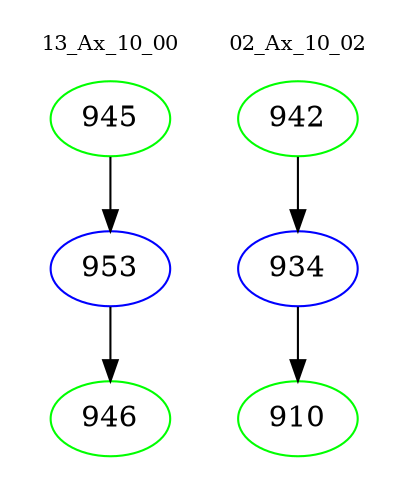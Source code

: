 digraph{
subgraph cluster_0 {
color = white
label = "13_Ax_10_00";
fontsize=10;
T0_945 [label="945", color="green"]
T0_945 -> T0_953 [color="black"]
T0_953 [label="953", color="blue"]
T0_953 -> T0_946 [color="black"]
T0_946 [label="946", color="green"]
}
subgraph cluster_1 {
color = white
label = "02_Ax_10_02";
fontsize=10;
T1_942 [label="942", color="green"]
T1_942 -> T1_934 [color="black"]
T1_934 [label="934", color="blue"]
T1_934 -> T1_910 [color="black"]
T1_910 [label="910", color="green"]
}
}

